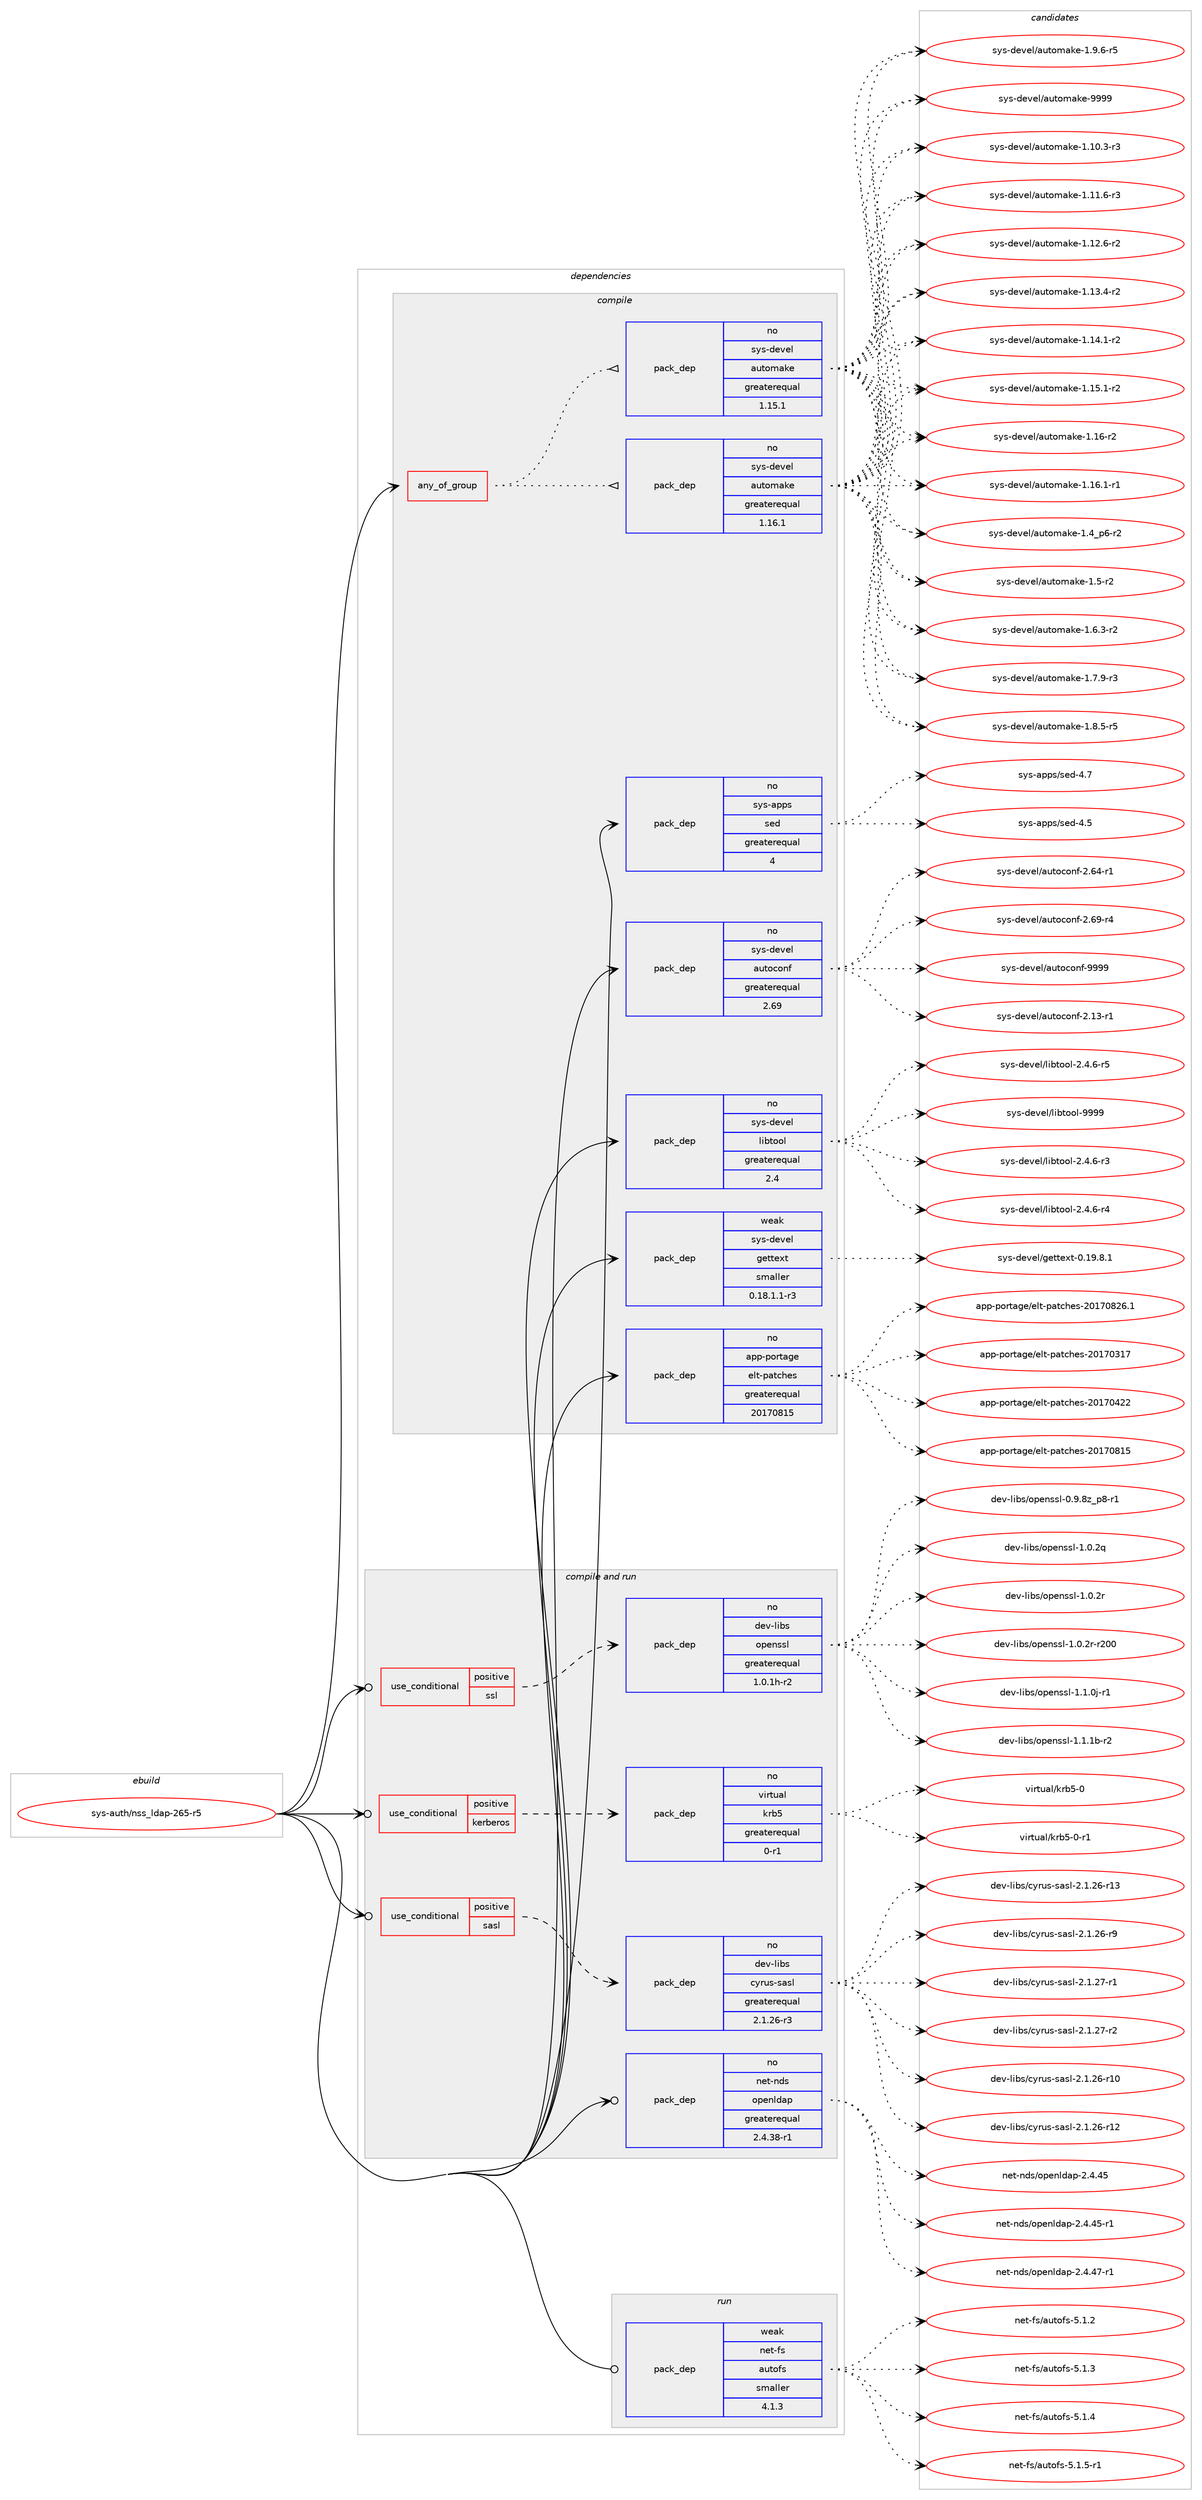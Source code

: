 digraph prolog {

# *************
# Graph options
# *************

newrank=true;
concentrate=true;
compound=true;
graph [rankdir=LR,fontname=Helvetica,fontsize=10,ranksep=1.5];#, ranksep=2.5, nodesep=0.2];
edge  [arrowhead=vee];
node  [fontname=Helvetica,fontsize=10];

# **********
# The ebuild
# **********

subgraph cluster_leftcol {
color=gray;
rank=same;
label=<<i>ebuild</i>>;
id [label="sys-auth/nss_ldap-265-r5", color=red, width=4, href="../sys-auth/nss_ldap-265-r5.svg"];
}

# ****************
# The dependencies
# ****************

subgraph cluster_midcol {
color=gray;
label=<<i>dependencies</i>>;
subgraph cluster_compile {
fillcolor="#eeeeee";
style=filled;
label=<<i>compile</i>>;
subgraph any27227 {
dependency1717308 [label=<<TABLE BORDER="0" CELLBORDER="1" CELLSPACING="0" CELLPADDING="4"><TR><TD CELLPADDING="10">any_of_group</TD></TR></TABLE>>, shape=none, color=red];subgraph pack1231449 {
dependency1717309 [label=<<TABLE BORDER="0" CELLBORDER="1" CELLSPACING="0" CELLPADDING="4" WIDTH="220"><TR><TD ROWSPAN="6" CELLPADDING="30">pack_dep</TD></TR><TR><TD WIDTH="110">no</TD></TR><TR><TD>sys-devel</TD></TR><TR><TD>automake</TD></TR><TR><TD>greaterequal</TD></TR><TR><TD>1.16.1</TD></TR></TABLE>>, shape=none, color=blue];
}
dependency1717308:e -> dependency1717309:w [weight=20,style="dotted",arrowhead="oinv"];
subgraph pack1231450 {
dependency1717310 [label=<<TABLE BORDER="0" CELLBORDER="1" CELLSPACING="0" CELLPADDING="4" WIDTH="220"><TR><TD ROWSPAN="6" CELLPADDING="30">pack_dep</TD></TR><TR><TD WIDTH="110">no</TD></TR><TR><TD>sys-devel</TD></TR><TR><TD>automake</TD></TR><TR><TD>greaterequal</TD></TR><TR><TD>1.15.1</TD></TR></TABLE>>, shape=none, color=blue];
}
dependency1717308:e -> dependency1717310:w [weight=20,style="dotted",arrowhead="oinv"];
}
id:e -> dependency1717308:w [weight=20,style="solid",arrowhead="vee"];
subgraph pack1231451 {
dependency1717311 [label=<<TABLE BORDER="0" CELLBORDER="1" CELLSPACING="0" CELLPADDING="4" WIDTH="220"><TR><TD ROWSPAN="6" CELLPADDING="30">pack_dep</TD></TR><TR><TD WIDTH="110">no</TD></TR><TR><TD>app-portage</TD></TR><TR><TD>elt-patches</TD></TR><TR><TD>greaterequal</TD></TR><TR><TD>20170815</TD></TR></TABLE>>, shape=none, color=blue];
}
id:e -> dependency1717311:w [weight=20,style="solid",arrowhead="vee"];
subgraph pack1231452 {
dependency1717312 [label=<<TABLE BORDER="0" CELLBORDER="1" CELLSPACING="0" CELLPADDING="4" WIDTH="220"><TR><TD ROWSPAN="6" CELLPADDING="30">pack_dep</TD></TR><TR><TD WIDTH="110">no</TD></TR><TR><TD>sys-apps</TD></TR><TR><TD>sed</TD></TR><TR><TD>greaterequal</TD></TR><TR><TD>4</TD></TR></TABLE>>, shape=none, color=blue];
}
id:e -> dependency1717312:w [weight=20,style="solid",arrowhead="vee"];
subgraph pack1231453 {
dependency1717313 [label=<<TABLE BORDER="0" CELLBORDER="1" CELLSPACING="0" CELLPADDING="4" WIDTH="220"><TR><TD ROWSPAN="6" CELLPADDING="30">pack_dep</TD></TR><TR><TD WIDTH="110">no</TD></TR><TR><TD>sys-devel</TD></TR><TR><TD>autoconf</TD></TR><TR><TD>greaterequal</TD></TR><TR><TD>2.69</TD></TR></TABLE>>, shape=none, color=blue];
}
id:e -> dependency1717313:w [weight=20,style="solid",arrowhead="vee"];
subgraph pack1231454 {
dependency1717314 [label=<<TABLE BORDER="0" CELLBORDER="1" CELLSPACING="0" CELLPADDING="4" WIDTH="220"><TR><TD ROWSPAN="6" CELLPADDING="30">pack_dep</TD></TR><TR><TD WIDTH="110">no</TD></TR><TR><TD>sys-devel</TD></TR><TR><TD>libtool</TD></TR><TR><TD>greaterequal</TD></TR><TR><TD>2.4</TD></TR></TABLE>>, shape=none, color=blue];
}
id:e -> dependency1717314:w [weight=20,style="solid",arrowhead="vee"];
subgraph pack1231455 {
dependency1717315 [label=<<TABLE BORDER="0" CELLBORDER="1" CELLSPACING="0" CELLPADDING="4" WIDTH="220"><TR><TD ROWSPAN="6" CELLPADDING="30">pack_dep</TD></TR><TR><TD WIDTH="110">weak</TD></TR><TR><TD>sys-devel</TD></TR><TR><TD>gettext</TD></TR><TR><TD>smaller</TD></TR><TR><TD>0.18.1.1-r3</TD></TR></TABLE>>, shape=none, color=blue];
}
id:e -> dependency1717315:w [weight=20,style="solid",arrowhead="vee"];
}
subgraph cluster_compileandrun {
fillcolor="#eeeeee";
style=filled;
label=<<i>compile and run</i>>;
subgraph cond457755 {
dependency1717316 [label=<<TABLE BORDER="0" CELLBORDER="1" CELLSPACING="0" CELLPADDING="4"><TR><TD ROWSPAN="3" CELLPADDING="10">use_conditional</TD></TR><TR><TD>positive</TD></TR><TR><TD>kerberos</TD></TR></TABLE>>, shape=none, color=red];
subgraph pack1231456 {
dependency1717317 [label=<<TABLE BORDER="0" CELLBORDER="1" CELLSPACING="0" CELLPADDING="4" WIDTH="220"><TR><TD ROWSPAN="6" CELLPADDING="30">pack_dep</TD></TR><TR><TD WIDTH="110">no</TD></TR><TR><TD>virtual</TD></TR><TR><TD>krb5</TD></TR><TR><TD>greaterequal</TD></TR><TR><TD>0-r1</TD></TR></TABLE>>, shape=none, color=blue];
}
dependency1717316:e -> dependency1717317:w [weight=20,style="dashed",arrowhead="vee"];
}
id:e -> dependency1717316:w [weight=20,style="solid",arrowhead="odotvee"];
subgraph cond457756 {
dependency1717318 [label=<<TABLE BORDER="0" CELLBORDER="1" CELLSPACING="0" CELLPADDING="4"><TR><TD ROWSPAN="3" CELLPADDING="10">use_conditional</TD></TR><TR><TD>positive</TD></TR><TR><TD>sasl</TD></TR></TABLE>>, shape=none, color=red];
subgraph pack1231457 {
dependency1717319 [label=<<TABLE BORDER="0" CELLBORDER="1" CELLSPACING="0" CELLPADDING="4" WIDTH="220"><TR><TD ROWSPAN="6" CELLPADDING="30">pack_dep</TD></TR><TR><TD WIDTH="110">no</TD></TR><TR><TD>dev-libs</TD></TR><TR><TD>cyrus-sasl</TD></TR><TR><TD>greaterequal</TD></TR><TR><TD>2.1.26-r3</TD></TR></TABLE>>, shape=none, color=blue];
}
dependency1717318:e -> dependency1717319:w [weight=20,style="dashed",arrowhead="vee"];
}
id:e -> dependency1717318:w [weight=20,style="solid",arrowhead="odotvee"];
subgraph cond457757 {
dependency1717320 [label=<<TABLE BORDER="0" CELLBORDER="1" CELLSPACING="0" CELLPADDING="4"><TR><TD ROWSPAN="3" CELLPADDING="10">use_conditional</TD></TR><TR><TD>positive</TD></TR><TR><TD>ssl</TD></TR></TABLE>>, shape=none, color=red];
subgraph pack1231458 {
dependency1717321 [label=<<TABLE BORDER="0" CELLBORDER="1" CELLSPACING="0" CELLPADDING="4" WIDTH="220"><TR><TD ROWSPAN="6" CELLPADDING="30">pack_dep</TD></TR><TR><TD WIDTH="110">no</TD></TR><TR><TD>dev-libs</TD></TR><TR><TD>openssl</TD></TR><TR><TD>greaterequal</TD></TR><TR><TD>1.0.1h-r2</TD></TR></TABLE>>, shape=none, color=blue];
}
dependency1717320:e -> dependency1717321:w [weight=20,style="dashed",arrowhead="vee"];
}
id:e -> dependency1717320:w [weight=20,style="solid",arrowhead="odotvee"];
subgraph pack1231459 {
dependency1717322 [label=<<TABLE BORDER="0" CELLBORDER="1" CELLSPACING="0" CELLPADDING="4" WIDTH="220"><TR><TD ROWSPAN="6" CELLPADDING="30">pack_dep</TD></TR><TR><TD WIDTH="110">no</TD></TR><TR><TD>net-nds</TD></TR><TR><TD>openldap</TD></TR><TR><TD>greaterequal</TD></TR><TR><TD>2.4.38-r1</TD></TR></TABLE>>, shape=none, color=blue];
}
id:e -> dependency1717322:w [weight=20,style="solid",arrowhead="odotvee"];
}
subgraph cluster_run {
fillcolor="#eeeeee";
style=filled;
label=<<i>run</i>>;
subgraph pack1231460 {
dependency1717323 [label=<<TABLE BORDER="0" CELLBORDER="1" CELLSPACING="0" CELLPADDING="4" WIDTH="220"><TR><TD ROWSPAN="6" CELLPADDING="30">pack_dep</TD></TR><TR><TD WIDTH="110">weak</TD></TR><TR><TD>net-fs</TD></TR><TR><TD>autofs</TD></TR><TR><TD>smaller</TD></TR><TR><TD>4.1.3</TD></TR></TABLE>>, shape=none, color=blue];
}
id:e -> dependency1717323:w [weight=20,style="solid",arrowhead="odot"];
}
}

# **************
# The candidates
# **************

subgraph cluster_choices {
rank=same;
color=gray;
label=<<i>candidates</i>>;

subgraph choice1231449 {
color=black;
nodesep=1;
choice11512111545100101118101108479711711611110997107101454946494846514511451 [label="sys-devel/automake-1.10.3-r3", color=red, width=4,href="../sys-devel/automake-1.10.3-r3.svg"];
choice11512111545100101118101108479711711611110997107101454946494946544511451 [label="sys-devel/automake-1.11.6-r3", color=red, width=4,href="../sys-devel/automake-1.11.6-r3.svg"];
choice11512111545100101118101108479711711611110997107101454946495046544511450 [label="sys-devel/automake-1.12.6-r2", color=red, width=4,href="../sys-devel/automake-1.12.6-r2.svg"];
choice11512111545100101118101108479711711611110997107101454946495146524511450 [label="sys-devel/automake-1.13.4-r2", color=red, width=4,href="../sys-devel/automake-1.13.4-r2.svg"];
choice11512111545100101118101108479711711611110997107101454946495246494511450 [label="sys-devel/automake-1.14.1-r2", color=red, width=4,href="../sys-devel/automake-1.14.1-r2.svg"];
choice11512111545100101118101108479711711611110997107101454946495346494511450 [label="sys-devel/automake-1.15.1-r2", color=red, width=4,href="../sys-devel/automake-1.15.1-r2.svg"];
choice1151211154510010111810110847971171161111099710710145494649544511450 [label="sys-devel/automake-1.16-r2", color=red, width=4,href="../sys-devel/automake-1.16-r2.svg"];
choice11512111545100101118101108479711711611110997107101454946495446494511449 [label="sys-devel/automake-1.16.1-r1", color=red, width=4,href="../sys-devel/automake-1.16.1-r1.svg"];
choice115121115451001011181011084797117116111109971071014549465295112544511450 [label="sys-devel/automake-1.4_p6-r2", color=red, width=4,href="../sys-devel/automake-1.4_p6-r2.svg"];
choice11512111545100101118101108479711711611110997107101454946534511450 [label="sys-devel/automake-1.5-r2", color=red, width=4,href="../sys-devel/automake-1.5-r2.svg"];
choice115121115451001011181011084797117116111109971071014549465446514511450 [label="sys-devel/automake-1.6.3-r2", color=red, width=4,href="../sys-devel/automake-1.6.3-r2.svg"];
choice115121115451001011181011084797117116111109971071014549465546574511451 [label="sys-devel/automake-1.7.9-r3", color=red, width=4,href="../sys-devel/automake-1.7.9-r3.svg"];
choice115121115451001011181011084797117116111109971071014549465646534511453 [label="sys-devel/automake-1.8.5-r5", color=red, width=4,href="../sys-devel/automake-1.8.5-r5.svg"];
choice115121115451001011181011084797117116111109971071014549465746544511453 [label="sys-devel/automake-1.9.6-r5", color=red, width=4,href="../sys-devel/automake-1.9.6-r5.svg"];
choice115121115451001011181011084797117116111109971071014557575757 [label="sys-devel/automake-9999", color=red, width=4,href="../sys-devel/automake-9999.svg"];
dependency1717309:e -> choice11512111545100101118101108479711711611110997107101454946494846514511451:w [style=dotted,weight="100"];
dependency1717309:e -> choice11512111545100101118101108479711711611110997107101454946494946544511451:w [style=dotted,weight="100"];
dependency1717309:e -> choice11512111545100101118101108479711711611110997107101454946495046544511450:w [style=dotted,weight="100"];
dependency1717309:e -> choice11512111545100101118101108479711711611110997107101454946495146524511450:w [style=dotted,weight="100"];
dependency1717309:e -> choice11512111545100101118101108479711711611110997107101454946495246494511450:w [style=dotted,weight="100"];
dependency1717309:e -> choice11512111545100101118101108479711711611110997107101454946495346494511450:w [style=dotted,weight="100"];
dependency1717309:e -> choice1151211154510010111810110847971171161111099710710145494649544511450:w [style=dotted,weight="100"];
dependency1717309:e -> choice11512111545100101118101108479711711611110997107101454946495446494511449:w [style=dotted,weight="100"];
dependency1717309:e -> choice115121115451001011181011084797117116111109971071014549465295112544511450:w [style=dotted,weight="100"];
dependency1717309:e -> choice11512111545100101118101108479711711611110997107101454946534511450:w [style=dotted,weight="100"];
dependency1717309:e -> choice115121115451001011181011084797117116111109971071014549465446514511450:w [style=dotted,weight="100"];
dependency1717309:e -> choice115121115451001011181011084797117116111109971071014549465546574511451:w [style=dotted,weight="100"];
dependency1717309:e -> choice115121115451001011181011084797117116111109971071014549465646534511453:w [style=dotted,weight="100"];
dependency1717309:e -> choice115121115451001011181011084797117116111109971071014549465746544511453:w [style=dotted,weight="100"];
dependency1717309:e -> choice115121115451001011181011084797117116111109971071014557575757:w [style=dotted,weight="100"];
}
subgraph choice1231450 {
color=black;
nodesep=1;
choice11512111545100101118101108479711711611110997107101454946494846514511451 [label="sys-devel/automake-1.10.3-r3", color=red, width=4,href="../sys-devel/automake-1.10.3-r3.svg"];
choice11512111545100101118101108479711711611110997107101454946494946544511451 [label="sys-devel/automake-1.11.6-r3", color=red, width=4,href="../sys-devel/automake-1.11.6-r3.svg"];
choice11512111545100101118101108479711711611110997107101454946495046544511450 [label="sys-devel/automake-1.12.6-r2", color=red, width=4,href="../sys-devel/automake-1.12.6-r2.svg"];
choice11512111545100101118101108479711711611110997107101454946495146524511450 [label="sys-devel/automake-1.13.4-r2", color=red, width=4,href="../sys-devel/automake-1.13.4-r2.svg"];
choice11512111545100101118101108479711711611110997107101454946495246494511450 [label="sys-devel/automake-1.14.1-r2", color=red, width=4,href="../sys-devel/automake-1.14.1-r2.svg"];
choice11512111545100101118101108479711711611110997107101454946495346494511450 [label="sys-devel/automake-1.15.1-r2", color=red, width=4,href="../sys-devel/automake-1.15.1-r2.svg"];
choice1151211154510010111810110847971171161111099710710145494649544511450 [label="sys-devel/automake-1.16-r2", color=red, width=4,href="../sys-devel/automake-1.16-r2.svg"];
choice11512111545100101118101108479711711611110997107101454946495446494511449 [label="sys-devel/automake-1.16.1-r1", color=red, width=4,href="../sys-devel/automake-1.16.1-r1.svg"];
choice115121115451001011181011084797117116111109971071014549465295112544511450 [label="sys-devel/automake-1.4_p6-r2", color=red, width=4,href="../sys-devel/automake-1.4_p6-r2.svg"];
choice11512111545100101118101108479711711611110997107101454946534511450 [label="sys-devel/automake-1.5-r2", color=red, width=4,href="../sys-devel/automake-1.5-r2.svg"];
choice115121115451001011181011084797117116111109971071014549465446514511450 [label="sys-devel/automake-1.6.3-r2", color=red, width=4,href="../sys-devel/automake-1.6.3-r2.svg"];
choice115121115451001011181011084797117116111109971071014549465546574511451 [label="sys-devel/automake-1.7.9-r3", color=red, width=4,href="../sys-devel/automake-1.7.9-r3.svg"];
choice115121115451001011181011084797117116111109971071014549465646534511453 [label="sys-devel/automake-1.8.5-r5", color=red, width=4,href="../sys-devel/automake-1.8.5-r5.svg"];
choice115121115451001011181011084797117116111109971071014549465746544511453 [label="sys-devel/automake-1.9.6-r5", color=red, width=4,href="../sys-devel/automake-1.9.6-r5.svg"];
choice115121115451001011181011084797117116111109971071014557575757 [label="sys-devel/automake-9999", color=red, width=4,href="../sys-devel/automake-9999.svg"];
dependency1717310:e -> choice11512111545100101118101108479711711611110997107101454946494846514511451:w [style=dotted,weight="100"];
dependency1717310:e -> choice11512111545100101118101108479711711611110997107101454946494946544511451:w [style=dotted,weight="100"];
dependency1717310:e -> choice11512111545100101118101108479711711611110997107101454946495046544511450:w [style=dotted,weight="100"];
dependency1717310:e -> choice11512111545100101118101108479711711611110997107101454946495146524511450:w [style=dotted,weight="100"];
dependency1717310:e -> choice11512111545100101118101108479711711611110997107101454946495246494511450:w [style=dotted,weight="100"];
dependency1717310:e -> choice11512111545100101118101108479711711611110997107101454946495346494511450:w [style=dotted,weight="100"];
dependency1717310:e -> choice1151211154510010111810110847971171161111099710710145494649544511450:w [style=dotted,weight="100"];
dependency1717310:e -> choice11512111545100101118101108479711711611110997107101454946495446494511449:w [style=dotted,weight="100"];
dependency1717310:e -> choice115121115451001011181011084797117116111109971071014549465295112544511450:w [style=dotted,weight="100"];
dependency1717310:e -> choice11512111545100101118101108479711711611110997107101454946534511450:w [style=dotted,weight="100"];
dependency1717310:e -> choice115121115451001011181011084797117116111109971071014549465446514511450:w [style=dotted,weight="100"];
dependency1717310:e -> choice115121115451001011181011084797117116111109971071014549465546574511451:w [style=dotted,weight="100"];
dependency1717310:e -> choice115121115451001011181011084797117116111109971071014549465646534511453:w [style=dotted,weight="100"];
dependency1717310:e -> choice115121115451001011181011084797117116111109971071014549465746544511453:w [style=dotted,weight="100"];
dependency1717310:e -> choice115121115451001011181011084797117116111109971071014557575757:w [style=dotted,weight="100"];
}
subgraph choice1231451 {
color=black;
nodesep=1;
choice97112112451121111141169710310147101108116451129711699104101115455048495548514955 [label="app-portage/elt-patches-20170317", color=red, width=4,href="../app-portage/elt-patches-20170317.svg"];
choice97112112451121111141169710310147101108116451129711699104101115455048495548525050 [label="app-portage/elt-patches-20170422", color=red, width=4,href="../app-portage/elt-patches-20170422.svg"];
choice97112112451121111141169710310147101108116451129711699104101115455048495548564953 [label="app-portage/elt-patches-20170815", color=red, width=4,href="../app-portage/elt-patches-20170815.svg"];
choice971121124511211111411697103101471011081164511297116991041011154550484955485650544649 [label="app-portage/elt-patches-20170826.1", color=red, width=4,href="../app-portage/elt-patches-20170826.1.svg"];
dependency1717311:e -> choice97112112451121111141169710310147101108116451129711699104101115455048495548514955:w [style=dotted,weight="100"];
dependency1717311:e -> choice97112112451121111141169710310147101108116451129711699104101115455048495548525050:w [style=dotted,weight="100"];
dependency1717311:e -> choice97112112451121111141169710310147101108116451129711699104101115455048495548564953:w [style=dotted,weight="100"];
dependency1717311:e -> choice971121124511211111411697103101471011081164511297116991041011154550484955485650544649:w [style=dotted,weight="100"];
}
subgraph choice1231452 {
color=black;
nodesep=1;
choice11512111545971121121154711510110045524653 [label="sys-apps/sed-4.5", color=red, width=4,href="../sys-apps/sed-4.5.svg"];
choice11512111545971121121154711510110045524655 [label="sys-apps/sed-4.7", color=red, width=4,href="../sys-apps/sed-4.7.svg"];
dependency1717312:e -> choice11512111545971121121154711510110045524653:w [style=dotted,weight="100"];
dependency1717312:e -> choice11512111545971121121154711510110045524655:w [style=dotted,weight="100"];
}
subgraph choice1231453 {
color=black;
nodesep=1;
choice1151211154510010111810110847971171161119911111010245504649514511449 [label="sys-devel/autoconf-2.13-r1", color=red, width=4,href="../sys-devel/autoconf-2.13-r1.svg"];
choice1151211154510010111810110847971171161119911111010245504654524511449 [label="sys-devel/autoconf-2.64-r1", color=red, width=4,href="../sys-devel/autoconf-2.64-r1.svg"];
choice1151211154510010111810110847971171161119911111010245504654574511452 [label="sys-devel/autoconf-2.69-r4", color=red, width=4,href="../sys-devel/autoconf-2.69-r4.svg"];
choice115121115451001011181011084797117116111991111101024557575757 [label="sys-devel/autoconf-9999", color=red, width=4,href="../sys-devel/autoconf-9999.svg"];
dependency1717313:e -> choice1151211154510010111810110847971171161119911111010245504649514511449:w [style=dotted,weight="100"];
dependency1717313:e -> choice1151211154510010111810110847971171161119911111010245504654524511449:w [style=dotted,weight="100"];
dependency1717313:e -> choice1151211154510010111810110847971171161119911111010245504654574511452:w [style=dotted,weight="100"];
dependency1717313:e -> choice115121115451001011181011084797117116111991111101024557575757:w [style=dotted,weight="100"];
}
subgraph choice1231454 {
color=black;
nodesep=1;
choice1151211154510010111810110847108105981161111111084550465246544511451 [label="sys-devel/libtool-2.4.6-r3", color=red, width=4,href="../sys-devel/libtool-2.4.6-r3.svg"];
choice1151211154510010111810110847108105981161111111084550465246544511452 [label="sys-devel/libtool-2.4.6-r4", color=red, width=4,href="../sys-devel/libtool-2.4.6-r4.svg"];
choice1151211154510010111810110847108105981161111111084550465246544511453 [label="sys-devel/libtool-2.4.6-r5", color=red, width=4,href="../sys-devel/libtool-2.4.6-r5.svg"];
choice1151211154510010111810110847108105981161111111084557575757 [label="sys-devel/libtool-9999", color=red, width=4,href="../sys-devel/libtool-9999.svg"];
dependency1717314:e -> choice1151211154510010111810110847108105981161111111084550465246544511451:w [style=dotted,weight="100"];
dependency1717314:e -> choice1151211154510010111810110847108105981161111111084550465246544511452:w [style=dotted,weight="100"];
dependency1717314:e -> choice1151211154510010111810110847108105981161111111084550465246544511453:w [style=dotted,weight="100"];
dependency1717314:e -> choice1151211154510010111810110847108105981161111111084557575757:w [style=dotted,weight="100"];
}
subgraph choice1231455 {
color=black;
nodesep=1;
choice1151211154510010111810110847103101116116101120116454846495746564649 [label="sys-devel/gettext-0.19.8.1", color=red, width=4,href="../sys-devel/gettext-0.19.8.1.svg"];
dependency1717315:e -> choice1151211154510010111810110847103101116116101120116454846495746564649:w [style=dotted,weight="100"];
}
subgraph choice1231456 {
color=black;
nodesep=1;
choice118105114116117971084710711498534548 [label="virtual/krb5-0", color=red, width=4,href="../virtual/krb5-0.svg"];
choice1181051141161179710847107114985345484511449 [label="virtual/krb5-0-r1", color=red, width=4,href="../virtual/krb5-0-r1.svg"];
dependency1717317:e -> choice118105114116117971084710711498534548:w [style=dotted,weight="100"];
dependency1717317:e -> choice1181051141161179710847107114985345484511449:w [style=dotted,weight="100"];
}
subgraph choice1231457 {
color=black;
nodesep=1;
choice10010111845108105981154799121114117115451159711510845504649465054451144948 [label="dev-libs/cyrus-sasl-2.1.26-r10", color=red, width=4,href="../dev-libs/cyrus-sasl-2.1.26-r10.svg"];
choice10010111845108105981154799121114117115451159711510845504649465054451144950 [label="dev-libs/cyrus-sasl-2.1.26-r12", color=red, width=4,href="../dev-libs/cyrus-sasl-2.1.26-r12.svg"];
choice10010111845108105981154799121114117115451159711510845504649465054451144951 [label="dev-libs/cyrus-sasl-2.1.26-r13", color=red, width=4,href="../dev-libs/cyrus-sasl-2.1.26-r13.svg"];
choice100101118451081059811547991211141171154511597115108455046494650544511457 [label="dev-libs/cyrus-sasl-2.1.26-r9", color=red, width=4,href="../dev-libs/cyrus-sasl-2.1.26-r9.svg"];
choice100101118451081059811547991211141171154511597115108455046494650554511449 [label="dev-libs/cyrus-sasl-2.1.27-r1", color=red, width=4,href="../dev-libs/cyrus-sasl-2.1.27-r1.svg"];
choice100101118451081059811547991211141171154511597115108455046494650554511450 [label="dev-libs/cyrus-sasl-2.1.27-r2", color=red, width=4,href="../dev-libs/cyrus-sasl-2.1.27-r2.svg"];
dependency1717319:e -> choice10010111845108105981154799121114117115451159711510845504649465054451144948:w [style=dotted,weight="100"];
dependency1717319:e -> choice10010111845108105981154799121114117115451159711510845504649465054451144950:w [style=dotted,weight="100"];
dependency1717319:e -> choice10010111845108105981154799121114117115451159711510845504649465054451144951:w [style=dotted,weight="100"];
dependency1717319:e -> choice100101118451081059811547991211141171154511597115108455046494650544511457:w [style=dotted,weight="100"];
dependency1717319:e -> choice100101118451081059811547991211141171154511597115108455046494650554511449:w [style=dotted,weight="100"];
dependency1717319:e -> choice100101118451081059811547991211141171154511597115108455046494650554511450:w [style=dotted,weight="100"];
}
subgraph choice1231458 {
color=black;
nodesep=1;
choice10010111845108105981154711111210111011511510845484657465612295112564511449 [label="dev-libs/openssl-0.9.8z_p8-r1", color=red, width=4,href="../dev-libs/openssl-0.9.8z_p8-r1.svg"];
choice100101118451081059811547111112101110115115108454946484650113 [label="dev-libs/openssl-1.0.2q", color=red, width=4,href="../dev-libs/openssl-1.0.2q.svg"];
choice100101118451081059811547111112101110115115108454946484650114 [label="dev-libs/openssl-1.0.2r", color=red, width=4,href="../dev-libs/openssl-1.0.2r.svg"];
choice10010111845108105981154711111210111011511510845494648465011445114504848 [label="dev-libs/openssl-1.0.2r-r200", color=red, width=4,href="../dev-libs/openssl-1.0.2r-r200.svg"];
choice1001011184510810598115471111121011101151151084549464946481064511449 [label="dev-libs/openssl-1.1.0j-r1", color=red, width=4,href="../dev-libs/openssl-1.1.0j-r1.svg"];
choice100101118451081059811547111112101110115115108454946494649984511450 [label="dev-libs/openssl-1.1.1b-r2", color=red, width=4,href="../dev-libs/openssl-1.1.1b-r2.svg"];
dependency1717321:e -> choice10010111845108105981154711111210111011511510845484657465612295112564511449:w [style=dotted,weight="100"];
dependency1717321:e -> choice100101118451081059811547111112101110115115108454946484650113:w [style=dotted,weight="100"];
dependency1717321:e -> choice100101118451081059811547111112101110115115108454946484650114:w [style=dotted,weight="100"];
dependency1717321:e -> choice10010111845108105981154711111210111011511510845494648465011445114504848:w [style=dotted,weight="100"];
dependency1717321:e -> choice1001011184510810598115471111121011101151151084549464946481064511449:w [style=dotted,weight="100"];
dependency1717321:e -> choice100101118451081059811547111112101110115115108454946494649984511450:w [style=dotted,weight="100"];
}
subgraph choice1231459 {
color=black;
nodesep=1;
choice11010111645110100115471111121011101081009711245504652465253 [label="net-nds/openldap-2.4.45", color=red, width=4,href="../net-nds/openldap-2.4.45.svg"];
choice110101116451101001154711111210111010810097112455046524652534511449 [label="net-nds/openldap-2.4.45-r1", color=red, width=4,href="../net-nds/openldap-2.4.45-r1.svg"];
choice110101116451101001154711111210111010810097112455046524652554511449 [label="net-nds/openldap-2.4.47-r1", color=red, width=4,href="../net-nds/openldap-2.4.47-r1.svg"];
dependency1717322:e -> choice11010111645110100115471111121011101081009711245504652465253:w [style=dotted,weight="100"];
dependency1717322:e -> choice110101116451101001154711111210111010810097112455046524652534511449:w [style=dotted,weight="100"];
dependency1717322:e -> choice110101116451101001154711111210111010810097112455046524652554511449:w [style=dotted,weight="100"];
}
subgraph choice1231460 {
color=black;
nodesep=1;
choice110101116451021154797117116111102115455346494650 [label="net-fs/autofs-5.1.2", color=red, width=4,href="../net-fs/autofs-5.1.2.svg"];
choice110101116451021154797117116111102115455346494651 [label="net-fs/autofs-5.1.3", color=red, width=4,href="../net-fs/autofs-5.1.3.svg"];
choice110101116451021154797117116111102115455346494652 [label="net-fs/autofs-5.1.4", color=red, width=4,href="../net-fs/autofs-5.1.4.svg"];
choice1101011164510211547971171161111021154553464946534511449 [label="net-fs/autofs-5.1.5-r1", color=red, width=4,href="../net-fs/autofs-5.1.5-r1.svg"];
dependency1717323:e -> choice110101116451021154797117116111102115455346494650:w [style=dotted,weight="100"];
dependency1717323:e -> choice110101116451021154797117116111102115455346494651:w [style=dotted,weight="100"];
dependency1717323:e -> choice110101116451021154797117116111102115455346494652:w [style=dotted,weight="100"];
dependency1717323:e -> choice1101011164510211547971171161111021154553464946534511449:w [style=dotted,weight="100"];
}
}

}
